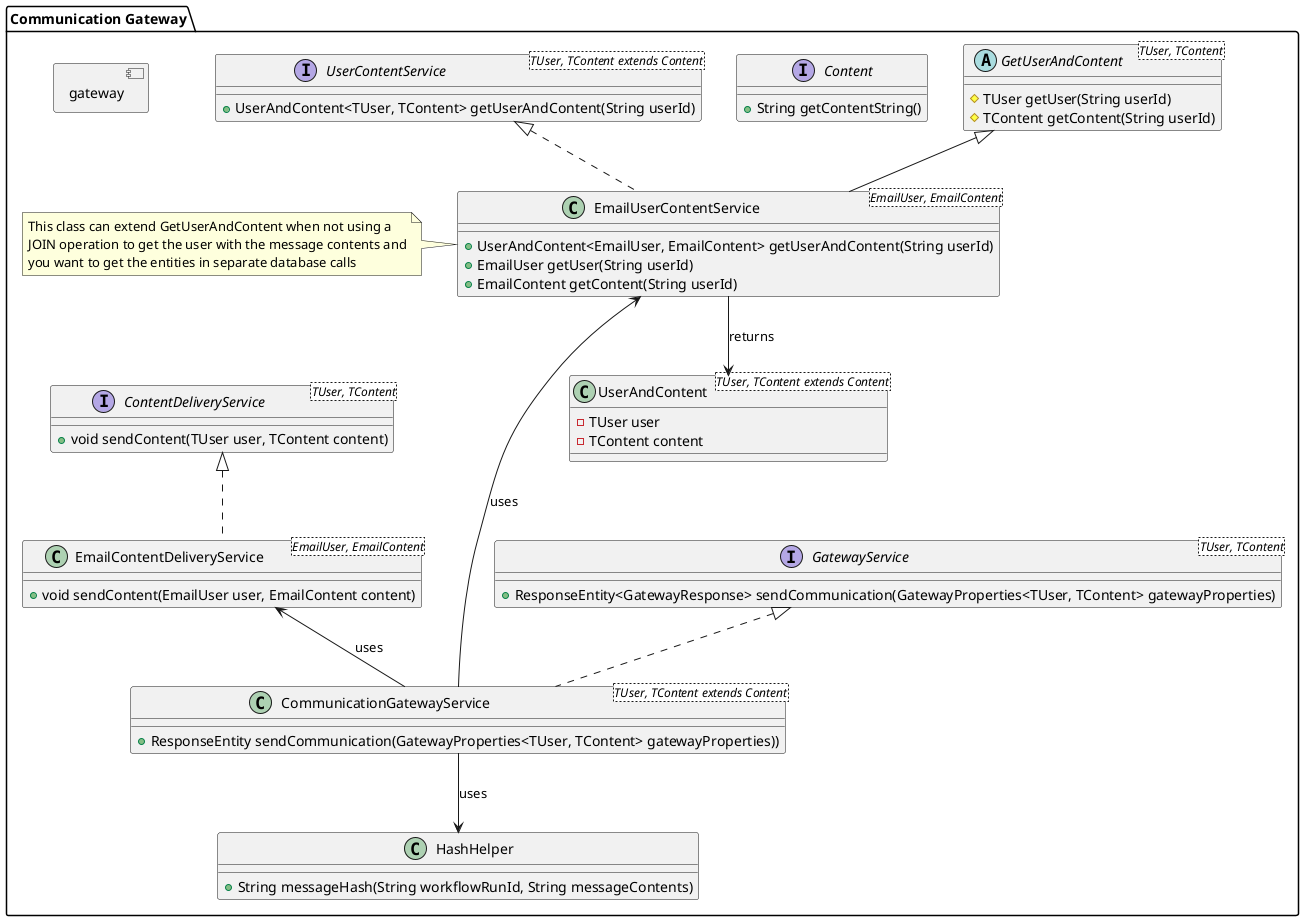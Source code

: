@startuml Gateway Interfaces

package "Communication Gateway" as communicationGateway {
    component gateway {

    }


    class HashHelper {
        + String messageHash(String workflowRunId, String messageContents)
    }


    interface GatewayService <TUser, TContent>{
            + ResponseEntity<GatewayResponse> sendCommunication(GatewayProperties<TUser, TContent> gatewayProperties)
    }

    class CommunicationGatewayService<TUser, TContent extends Content> implements GatewayService {
        + ResponseEntity sendCommunication(GatewayProperties<TUser, TContent> gatewayProperties))
    }

    abstract class GetUserAndContent <TUser, TContent> {
        # TUser getUser(String userId)
        # TContent getContent(String userId)
    }

    interface Content {
        + String getContentString()
    }

    class UserAndContent <TUser, TContent extends Content> {
        - TUser user
        - TContent content
    }

    interface UserContentService <TUser, TContent extends Content> {
            + UserAndContent<TUser, TContent> getUserAndContent(String userId)
    }

    class EmailUserContentService <EmailUser, EmailContent> extends GetUserAndContent implements UserContentService {
        + UserAndContent<EmailUser, EmailContent> getUserAndContent(String userId)
        + EmailUser getUser(String userId)
        + EmailContent getContent(String userId)
    }

    interface ContentDeliveryService <TUser, TContent> {
        + void sendContent(TUser user, TContent content)
    }

    class EmailContentDeliveryService<EmailUser, EmailContent> implements ContentDeliveryService {
        + void sendContent(EmailUser user, EmailContent content)
    }

   note left of EmailUserContentService
        This class can extend GetUserAndContent when not using a
        JOIN operation to get the user with the message contents and
        you want to get the entities in separate database calls
   end note


    CommunicationGatewayService -u-> EmailContentDeliveryService: uses
    CommunicationGatewayService -u---> EmailUserContentService: uses
    CommunicationGatewayService --> HashHelper: uses
    EmailUserContentService --> UserAndContent: returns
}


@enduml
